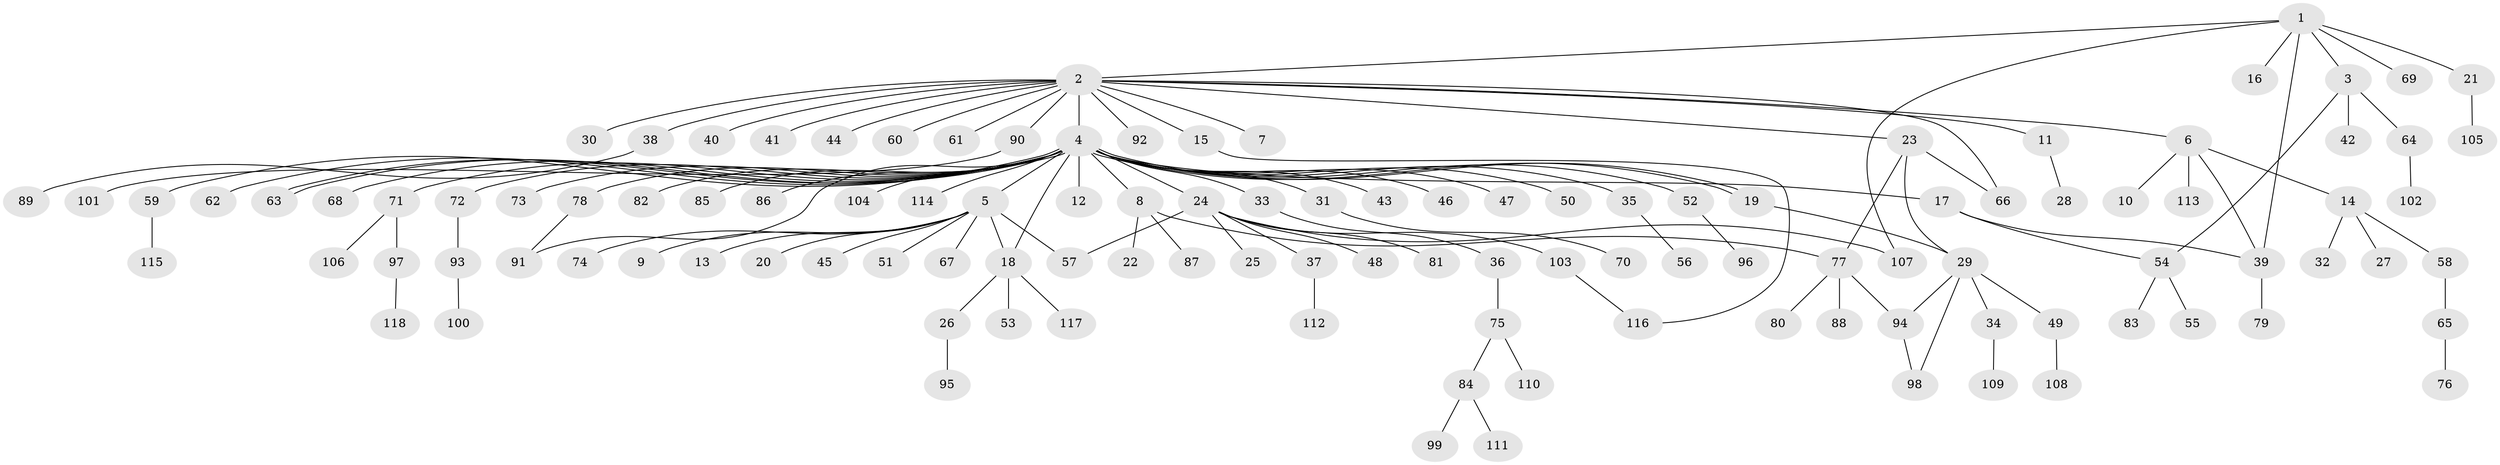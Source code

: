 // Generated by graph-tools (version 1.1) at 2025/35/03/09/25 02:35:19]
// undirected, 118 vertices, 132 edges
graph export_dot {
graph [start="1"]
  node [color=gray90,style=filled];
  1;
  2;
  3;
  4;
  5;
  6;
  7;
  8;
  9;
  10;
  11;
  12;
  13;
  14;
  15;
  16;
  17;
  18;
  19;
  20;
  21;
  22;
  23;
  24;
  25;
  26;
  27;
  28;
  29;
  30;
  31;
  32;
  33;
  34;
  35;
  36;
  37;
  38;
  39;
  40;
  41;
  42;
  43;
  44;
  45;
  46;
  47;
  48;
  49;
  50;
  51;
  52;
  53;
  54;
  55;
  56;
  57;
  58;
  59;
  60;
  61;
  62;
  63;
  64;
  65;
  66;
  67;
  68;
  69;
  70;
  71;
  72;
  73;
  74;
  75;
  76;
  77;
  78;
  79;
  80;
  81;
  82;
  83;
  84;
  85;
  86;
  87;
  88;
  89;
  90;
  91;
  92;
  93;
  94;
  95;
  96;
  97;
  98;
  99;
  100;
  101;
  102;
  103;
  104;
  105;
  106;
  107;
  108;
  109;
  110;
  111;
  112;
  113;
  114;
  115;
  116;
  117;
  118;
  1 -- 2;
  1 -- 3;
  1 -- 16;
  1 -- 21;
  1 -- 39;
  1 -- 69;
  1 -- 107;
  2 -- 4;
  2 -- 6;
  2 -- 7;
  2 -- 11;
  2 -- 15;
  2 -- 23;
  2 -- 30;
  2 -- 38;
  2 -- 40;
  2 -- 41;
  2 -- 44;
  2 -- 60;
  2 -- 61;
  2 -- 66;
  2 -- 90;
  2 -- 92;
  3 -- 42;
  3 -- 54;
  3 -- 64;
  4 -- 5;
  4 -- 8;
  4 -- 12;
  4 -- 17;
  4 -- 18;
  4 -- 19;
  4 -- 19;
  4 -- 24;
  4 -- 31;
  4 -- 33;
  4 -- 35;
  4 -- 43;
  4 -- 46;
  4 -- 47;
  4 -- 50;
  4 -- 52;
  4 -- 59;
  4 -- 62;
  4 -- 63;
  4 -- 63;
  4 -- 68;
  4 -- 71;
  4 -- 72;
  4 -- 73;
  4 -- 78;
  4 -- 82;
  4 -- 85;
  4 -- 86;
  4 -- 91;
  4 -- 104;
  4 -- 114;
  5 -- 9;
  5 -- 13;
  5 -- 18;
  5 -- 20;
  5 -- 45;
  5 -- 51;
  5 -- 57;
  5 -- 67;
  5 -- 74;
  6 -- 10;
  6 -- 14;
  6 -- 39;
  6 -- 113;
  8 -- 22;
  8 -- 77;
  8 -- 87;
  11 -- 28;
  14 -- 27;
  14 -- 32;
  14 -- 58;
  15 -- 116;
  17 -- 39;
  17 -- 54;
  18 -- 26;
  18 -- 53;
  18 -- 117;
  19 -- 29;
  21 -- 105;
  23 -- 29;
  23 -- 66;
  23 -- 77;
  24 -- 25;
  24 -- 37;
  24 -- 48;
  24 -- 57;
  24 -- 81;
  24 -- 103;
  24 -- 107;
  26 -- 95;
  29 -- 34;
  29 -- 49;
  29 -- 94;
  29 -- 98;
  31 -- 70;
  33 -- 36;
  34 -- 109;
  35 -- 56;
  36 -- 75;
  37 -- 112;
  38 -- 89;
  39 -- 79;
  49 -- 108;
  52 -- 96;
  54 -- 55;
  54 -- 83;
  58 -- 65;
  59 -- 115;
  64 -- 102;
  65 -- 76;
  71 -- 97;
  71 -- 106;
  72 -- 93;
  75 -- 84;
  75 -- 110;
  77 -- 80;
  77 -- 88;
  77 -- 94;
  78 -- 91;
  84 -- 99;
  84 -- 111;
  90 -- 101;
  93 -- 100;
  94 -- 98;
  97 -- 118;
  103 -- 116;
}

